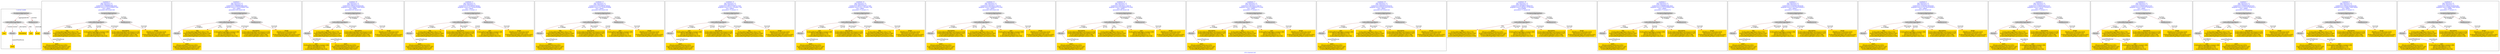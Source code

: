 digraph n0 {
fontcolor="blue"
remincross="true"
label="s16-s-hammer.xml"
subgraph cluster_0 {
label="1-correct model"
n2[style="filled",color="white",fillcolor="lightgray",label="CulturalHeritageObject1"];
n3[shape="plaintext",style="filled",fillcolor="gold",label="year"];
n4[style="filled",color="white",fillcolor="lightgray",label="Person1"];
n5[shape="plaintext",style="filled",fillcolor="gold",label="description"];
n6[shape="plaintext",style="filled",fillcolor="gold",label="title"];
n7[shape="plaintext",style="filled",fillcolor="gold",label="artist"];
n8[style="filled",color="white",fillcolor="lightgray",label="EuropeanaAggregation1"];
n9[style="filled",color="white",fillcolor="lightgray",label="WebResource1"];
n10[shape="plaintext",style="filled",fillcolor="gold",label="image"];
}
subgraph cluster_1 {
label="candidate 0\nlink coherence:1.0\nnode coherence:1.0\nconfidence:0.5289996269813833\nmapping score:0.5763332089937944\ncost:7.99945\n-precision:0.88-recall:0.88"
n12[style="filled",color="white",fillcolor="lightgray",label="CulturalHeritageObject1"];
n13[style="filled",color="white",fillcolor="lightgray",label="Person1"];
n14[style="filled",color="white",fillcolor="lightgray",label="EuropeanaAggregation1"];
n15[style="filled",color="white",fillcolor="lightgray",label="WebResource1"];
n16[shape="plaintext",style="filled",fillcolor="gold",label="artist\n[Person,nameOfThePerson,0.605]\n[CulturalHeritageObject,description,0.165]\n[Person,biographicalInformation,0.144]\n[CulturalHeritageObject,title,0.087]"];
n17[shape="plaintext",style="filled",fillcolor="gold",label="title\n[CulturalHeritageObject,title,0.376]\n[CulturalHeritageObject,description,0.345]\n[Person,biographicalInformation,0.222]\n[CulturalHeritageObject,provenance,0.058]"];
n18[shape="plaintext",style="filled",fillcolor="gold",label="year\n[CulturalHeritageObject,created,0.369]\n[Person,dateOfBirth,0.279]\n[Person,dateOfDeath,0.272]\n[CulturalHeritageObject,title,0.08]"];
n19[shape="plaintext",style="filled",fillcolor="gold",label="description\n[CulturalHeritageObject,provenance,0.476]\n[CulturalHeritageObject,description,0.197]\n[CulturalHeritageObject,title,0.169]\n[CulturalHeritageObject,extent,0.158]"];
n20[shape="plaintext",style="filled",fillcolor="gold",label="image\n[WebResource,classLink,0.819]\n[Document,classLink,0.103]\n[CulturalHeritageObject,description,0.042]\n[CulturalHeritageObject,extent,0.035]"];
}
subgraph cluster_2 {
label="candidate 1\nlink coherence:1.0\nnode coherence:1.0\nconfidence:0.5289996269813833\nmapping score:0.5763332089937944\ncost:7.99961\n-precision:0.88-recall:0.88"
n22[style="filled",color="white",fillcolor="lightgray",label="CulturalHeritageObject1"];
n23[style="filled",color="white",fillcolor="lightgray",label="Person1"];
n24[style="filled",color="white",fillcolor="lightgray",label="EuropeanaAggregation1"];
n25[style="filled",color="white",fillcolor="lightgray",label="WebResource2"];
n26[shape="plaintext",style="filled",fillcolor="gold",label="artist\n[Person,nameOfThePerson,0.605]\n[CulturalHeritageObject,description,0.165]\n[Person,biographicalInformation,0.144]\n[CulturalHeritageObject,title,0.087]"];
n27[shape="plaintext",style="filled",fillcolor="gold",label="title\n[CulturalHeritageObject,title,0.376]\n[CulturalHeritageObject,description,0.345]\n[Person,biographicalInformation,0.222]\n[CulturalHeritageObject,provenance,0.058]"];
n28[shape="plaintext",style="filled",fillcolor="gold",label="year\n[CulturalHeritageObject,created,0.369]\n[Person,dateOfBirth,0.279]\n[Person,dateOfDeath,0.272]\n[CulturalHeritageObject,title,0.08]"];
n29[shape="plaintext",style="filled",fillcolor="gold",label="description\n[CulturalHeritageObject,provenance,0.476]\n[CulturalHeritageObject,description,0.197]\n[CulturalHeritageObject,title,0.169]\n[CulturalHeritageObject,extent,0.158]"];
n30[shape="plaintext",style="filled",fillcolor="gold",label="image\n[WebResource,classLink,0.819]\n[Document,classLink,0.103]\n[CulturalHeritageObject,description,0.042]\n[CulturalHeritageObject,extent,0.035]"];
}
subgraph cluster_3 {
label="candidate 10\nlink coherence:1.0\nnode coherence:1.0\nconfidence:0.5095415426305394\nmapping score:0.5698471808768465\ncost:7.99965\n-precision:0.62-recall:0.62"
n32[style="filled",color="white",fillcolor="lightgray",label="CulturalHeritageObject1"];
n33[style="filled",color="white",fillcolor="lightgray",label="Person2"];
n34[style="filled",color="white",fillcolor="lightgray",label="EuropeanaAggregation1"];
n35[style="filled",color="white",fillcolor="lightgray",label="WebResource1"];
n36[shape="plaintext",style="filled",fillcolor="gold",label="year\n[CulturalHeritageObject,created,0.369]\n[Person,dateOfBirth,0.279]\n[Person,dateOfDeath,0.272]\n[CulturalHeritageObject,title,0.08]"];
n37[shape="plaintext",style="filled",fillcolor="gold",label="title\n[CulturalHeritageObject,title,0.376]\n[CulturalHeritageObject,description,0.345]\n[Person,biographicalInformation,0.222]\n[CulturalHeritageObject,provenance,0.058]"];
n38[shape="plaintext",style="filled",fillcolor="gold",label="artist\n[Person,nameOfThePerson,0.605]\n[CulturalHeritageObject,description,0.165]\n[Person,biographicalInformation,0.144]\n[CulturalHeritageObject,title,0.087]"];
n39[shape="plaintext",style="filled",fillcolor="gold",label="description\n[CulturalHeritageObject,provenance,0.476]\n[CulturalHeritageObject,description,0.197]\n[CulturalHeritageObject,title,0.169]\n[CulturalHeritageObject,extent,0.158]"];
n40[shape="plaintext",style="filled",fillcolor="gold",label="image\n[WebResource,classLink,0.819]\n[Document,classLink,0.103]\n[CulturalHeritageObject,description,0.042]\n[CulturalHeritageObject,extent,0.035]"];
}
subgraph cluster_4 {
label="candidate 11\nlink coherence:1.0\nnode coherence:1.0\nconfidence:0.4732249285769582\nmapping score:0.557741642858986\ncost:7.99945\n-precision:1.0-recall:1.0"
n42[style="filled",color="white",fillcolor="lightgray",label="CulturalHeritageObject1"];
n43[style="filled",color="white",fillcolor="lightgray",label="Person1"];
n44[style="filled",color="white",fillcolor="lightgray",label="EuropeanaAggregation1"];
n45[style="filled",color="white",fillcolor="lightgray",label="WebResource1"];
n46[shape="plaintext",style="filled",fillcolor="gold",label="artist\n[Person,nameOfThePerson,0.605]\n[CulturalHeritageObject,description,0.165]\n[Person,biographicalInformation,0.144]\n[CulturalHeritageObject,title,0.087]"];
n47[shape="plaintext",style="filled",fillcolor="gold",label="title\n[CulturalHeritageObject,title,0.376]\n[CulturalHeritageObject,description,0.345]\n[Person,biographicalInformation,0.222]\n[CulturalHeritageObject,provenance,0.058]"];
n48[shape="plaintext",style="filled",fillcolor="gold",label="description\n[CulturalHeritageObject,provenance,0.476]\n[CulturalHeritageObject,description,0.197]\n[CulturalHeritageObject,title,0.169]\n[CulturalHeritageObject,extent,0.158]"];
n49[shape="plaintext",style="filled",fillcolor="gold",label="year\n[CulturalHeritageObject,created,0.369]\n[Person,dateOfBirth,0.279]\n[Person,dateOfDeath,0.272]\n[CulturalHeritageObject,title,0.08]"];
n50[shape="plaintext",style="filled",fillcolor="gold",label="image\n[WebResource,classLink,0.819]\n[Document,classLink,0.103]\n[CulturalHeritageObject,description,0.042]\n[CulturalHeritageObject,extent,0.035]"];
}
subgraph cluster_5 {
label="candidate 12\nlink coherence:1.0\nnode coherence:1.0\nconfidence:0.4732249285769582\nmapping score:0.557741642858986\ncost:7.99965\n-precision:0.88-recall:0.88"
n52[style="filled",color="white",fillcolor="lightgray",label="CulturalHeritageObject1"];
n53[style="filled",color="white",fillcolor="lightgray",label="Person2"];
n54[style="filled",color="white",fillcolor="lightgray",label="EuropeanaAggregation1"];
n55[style="filled",color="white",fillcolor="lightgray",label="WebResource1"];
n56[shape="plaintext",style="filled",fillcolor="gold",label="title\n[CulturalHeritageObject,title,0.376]\n[CulturalHeritageObject,description,0.345]\n[Person,biographicalInformation,0.222]\n[CulturalHeritageObject,provenance,0.058]"];
n57[shape="plaintext",style="filled",fillcolor="gold",label="description\n[CulturalHeritageObject,provenance,0.476]\n[CulturalHeritageObject,description,0.197]\n[CulturalHeritageObject,title,0.169]\n[CulturalHeritageObject,extent,0.158]"];
n58[shape="plaintext",style="filled",fillcolor="gold",label="year\n[CulturalHeritageObject,created,0.369]\n[Person,dateOfBirth,0.279]\n[Person,dateOfDeath,0.272]\n[CulturalHeritageObject,title,0.08]"];
n59[shape="plaintext",style="filled",fillcolor="gold",label="artist\n[Person,nameOfThePerson,0.605]\n[CulturalHeritageObject,description,0.165]\n[Person,biographicalInformation,0.144]\n[CulturalHeritageObject,title,0.087]"];
n60[shape="plaintext",style="filled",fillcolor="gold",label="image\n[WebResource,classLink,0.819]\n[Document,classLink,0.103]\n[CulturalHeritageObject,description,0.042]\n[CulturalHeritageObject,extent,0.035]"];
}
subgraph cluster_6 {
label="candidate 13\nlink coherence:1.0\nnode coherence:1.0\nconfidence:0.46551575097517456\nmapping score:0.5551719169917249\ncost:7.99945\n-precision:0.75-recall:0.75"
n62[style="filled",color="white",fillcolor="lightgray",label="CulturalHeritageObject1"];
n63[style="filled",color="white",fillcolor="lightgray",label="Person1"];
n64[style="filled",color="white",fillcolor="lightgray",label="EuropeanaAggregation1"];
n65[style="filled",color="white",fillcolor="lightgray",label="WebResource1"];
n66[shape="plaintext",style="filled",fillcolor="gold",label="artist\n[Person,nameOfThePerson,0.605]\n[CulturalHeritageObject,description,0.165]\n[Person,biographicalInformation,0.144]\n[CulturalHeritageObject,title,0.087]"];
n67[shape="plaintext",style="filled",fillcolor="gold",label="year\n[CulturalHeritageObject,created,0.369]\n[Person,dateOfBirth,0.279]\n[Person,dateOfDeath,0.272]\n[CulturalHeritageObject,title,0.08]"];
n68[shape="plaintext",style="filled",fillcolor="gold",label="description\n[CulturalHeritageObject,provenance,0.476]\n[CulturalHeritageObject,description,0.197]\n[CulturalHeritageObject,title,0.169]\n[CulturalHeritageObject,extent,0.158]"];
n69[shape="plaintext",style="filled",fillcolor="gold",label="image\n[WebResource,classLink,0.819]\n[Document,classLink,0.103]\n[CulturalHeritageObject,description,0.042]\n[CulturalHeritageObject,extent,0.035]"];
n70[shape="plaintext",style="filled",fillcolor="gold",label="title\n[CulturalHeritageObject,title,0.376]\n[CulturalHeritageObject,description,0.345]\n[Person,biographicalInformation,0.222]\n[CulturalHeritageObject,provenance,0.058]"];
}
subgraph cluster_7 {
label="candidate 14\nlink coherence:1.0\nnode coherence:1.0\nconfidence:0.46551575097517456\nmapping score:0.5551719169917249\ncost:7.99961\n-precision:0.75-recall:0.75"
n72[style="filled",color="white",fillcolor="lightgray",label="CulturalHeritageObject1"];
n73[style="filled",color="white",fillcolor="lightgray",label="Person1"];
n74[style="filled",color="white",fillcolor="lightgray",label="EuropeanaAggregation1"];
n75[style="filled",color="white",fillcolor="lightgray",label="WebResource2"];
n76[shape="plaintext",style="filled",fillcolor="gold",label="artist\n[Person,nameOfThePerson,0.605]\n[CulturalHeritageObject,description,0.165]\n[Person,biographicalInformation,0.144]\n[CulturalHeritageObject,title,0.087]"];
n77[shape="plaintext",style="filled",fillcolor="gold",label="year\n[CulturalHeritageObject,created,0.369]\n[Person,dateOfBirth,0.279]\n[Person,dateOfDeath,0.272]\n[CulturalHeritageObject,title,0.08]"];
n78[shape="plaintext",style="filled",fillcolor="gold",label="description\n[CulturalHeritageObject,provenance,0.476]\n[CulturalHeritageObject,description,0.197]\n[CulturalHeritageObject,title,0.169]\n[CulturalHeritageObject,extent,0.158]"];
n79[shape="plaintext",style="filled",fillcolor="gold",label="image\n[WebResource,classLink,0.819]\n[Document,classLink,0.103]\n[CulturalHeritageObject,description,0.042]\n[CulturalHeritageObject,extent,0.035]"];
n80[shape="plaintext",style="filled",fillcolor="gold",label="title\n[CulturalHeritageObject,title,0.376]\n[CulturalHeritageObject,description,0.345]\n[Person,biographicalInformation,0.222]\n[CulturalHeritageObject,provenance,0.058]"];
}
subgraph cluster_8 {
label="candidate 15\nlink coherence:1.0\nnode coherence:1.0\nconfidence:0.465265511166578\nmapping score:0.5550885037221926\ncost:7.99945\n-precision:0.88-recall:0.88"
n82[style="filled",color="white",fillcolor="lightgray",label="CulturalHeritageObject1"];
n83[style="filled",color="white",fillcolor="lightgray",label="Person1"];
n84[style="filled",color="white",fillcolor="lightgray",label="EuropeanaAggregation1"];
n85[style="filled",color="white",fillcolor="lightgray",label="WebResource1"];
n86[shape="plaintext",style="filled",fillcolor="gold",label="description\n[CulturalHeritageObject,provenance,0.476]\n[CulturalHeritageObject,description,0.197]\n[CulturalHeritageObject,title,0.169]\n[CulturalHeritageObject,extent,0.158]"];
n87[shape="plaintext",style="filled",fillcolor="gold",label="artist\n[Person,nameOfThePerson,0.605]\n[CulturalHeritageObject,description,0.165]\n[Person,biographicalInformation,0.144]\n[CulturalHeritageObject,title,0.087]"];
n88[shape="plaintext",style="filled",fillcolor="gold",label="title\n[CulturalHeritageObject,title,0.376]\n[CulturalHeritageObject,description,0.345]\n[Person,biographicalInformation,0.222]\n[CulturalHeritageObject,provenance,0.058]"];
n89[shape="plaintext",style="filled",fillcolor="gold",label="year\n[CulturalHeritageObject,created,0.369]\n[Person,dateOfBirth,0.279]\n[Person,dateOfDeath,0.272]\n[CulturalHeritageObject,title,0.08]"];
n90[shape="plaintext",style="filled",fillcolor="gold",label="image\n[WebResource,classLink,0.819]\n[Document,classLink,0.103]\n[CulturalHeritageObject,description,0.042]\n[CulturalHeritageObject,extent,0.035]"];
}
subgraph cluster_9 {
label="candidate 16\nlink coherence:1.0\nnode coherence:1.0\nconfidence:0.465265511166578\nmapping score:0.5550885037221926\ncost:7.99961\n-precision:0.88-recall:0.88"
n92[style="filled",color="white",fillcolor="lightgray",label="CulturalHeritageObject1"];
n93[style="filled",color="white",fillcolor="lightgray",label="Person1"];
n94[style="filled",color="white",fillcolor="lightgray",label="EuropeanaAggregation1"];
n95[style="filled",color="white",fillcolor="lightgray",label="WebResource2"];
n96[shape="plaintext",style="filled",fillcolor="gold",label="description\n[CulturalHeritageObject,provenance,0.476]\n[CulturalHeritageObject,description,0.197]\n[CulturalHeritageObject,title,0.169]\n[CulturalHeritageObject,extent,0.158]"];
n97[shape="plaintext",style="filled",fillcolor="gold",label="artist\n[Person,nameOfThePerson,0.605]\n[CulturalHeritageObject,description,0.165]\n[Person,biographicalInformation,0.144]\n[CulturalHeritageObject,title,0.087]"];
n98[shape="plaintext",style="filled",fillcolor="gold",label="title\n[CulturalHeritageObject,title,0.376]\n[CulturalHeritageObject,description,0.345]\n[Person,biographicalInformation,0.222]\n[CulturalHeritageObject,provenance,0.058]"];
n99[shape="plaintext",style="filled",fillcolor="gold",label="year\n[CulturalHeritageObject,created,0.369]\n[Person,dateOfBirth,0.279]\n[Person,dateOfDeath,0.272]\n[CulturalHeritageObject,title,0.08]"];
n100[shape="plaintext",style="filled",fillcolor="gold",label="image\n[WebResource,classLink,0.819]\n[Document,classLink,0.103]\n[CulturalHeritageObject,description,0.042]\n[CulturalHeritageObject,extent,0.035]"];
}
subgraph cluster_10 {
label="candidate 17\nlink coherence:1.0\nnode coherence:1.0\nconfidence:0.465265511166578\nmapping score:0.5550885037221926\ncost:7.99965\n-precision:0.75-recall:0.75"
n102[style="filled",color="white",fillcolor="lightgray",label="CulturalHeritageObject1"];
n103[style="filled",color="white",fillcolor="lightgray",label="Person2"];
n104[style="filled",color="white",fillcolor="lightgray",label="EuropeanaAggregation1"];
n105[style="filled",color="white",fillcolor="lightgray",label="WebResource1"];
n106[shape="plaintext",style="filled",fillcolor="gold",label="description\n[CulturalHeritageObject,provenance,0.476]\n[CulturalHeritageObject,description,0.197]\n[CulturalHeritageObject,title,0.169]\n[CulturalHeritageObject,extent,0.158]"];
n107[shape="plaintext",style="filled",fillcolor="gold",label="title\n[CulturalHeritageObject,title,0.376]\n[CulturalHeritageObject,description,0.345]\n[Person,biographicalInformation,0.222]\n[CulturalHeritageObject,provenance,0.058]"];
n108[shape="plaintext",style="filled",fillcolor="gold",label="year\n[CulturalHeritageObject,created,0.369]\n[Person,dateOfBirth,0.279]\n[Person,dateOfDeath,0.272]\n[CulturalHeritageObject,title,0.08]"];
n109[shape="plaintext",style="filled",fillcolor="gold",label="artist\n[Person,nameOfThePerson,0.605]\n[CulturalHeritageObject,description,0.165]\n[Person,biographicalInformation,0.144]\n[CulturalHeritageObject,title,0.087]"];
n110[shape="plaintext",style="filled",fillcolor="gold",label="image\n[WebResource,classLink,0.819]\n[Document,classLink,0.103]\n[CulturalHeritageObject,description,0.042]\n[CulturalHeritageObject,extent,0.035]"];
}
subgraph cluster_11 {
label="candidate 18\nlink coherence:1.0\nnode coherence:1.0\nconfidence:0.4649287876504354\nmapping score:0.5549762625501451\ncost:7.99945\n-precision:0.62-recall:0.62"
n112[style="filled",color="white",fillcolor="lightgray",label="CulturalHeritageObject1"];
n113[style="filled",color="white",fillcolor="lightgray",label="Person1"];
n114[style="filled",color="white",fillcolor="lightgray",label="EuropeanaAggregation1"];
n115[style="filled",color="white",fillcolor="lightgray",label="WebResource1"];
n116[shape="plaintext",style="filled",fillcolor="gold",label="artist\n[Person,nameOfThePerson,0.605]\n[CulturalHeritageObject,description,0.165]\n[Person,biographicalInformation,0.144]\n[CulturalHeritageObject,title,0.087]"];
n117[shape="plaintext",style="filled",fillcolor="gold",label="year\n[CulturalHeritageObject,created,0.369]\n[Person,dateOfBirth,0.279]\n[Person,dateOfDeath,0.272]\n[CulturalHeritageObject,title,0.08]"];
n118[shape="plaintext",style="filled",fillcolor="gold",label="title\n[CulturalHeritageObject,title,0.376]\n[CulturalHeritageObject,description,0.345]\n[Person,biographicalInformation,0.222]\n[CulturalHeritageObject,provenance,0.058]"];
n119[shape="plaintext",style="filled",fillcolor="gold",label="description\n[CulturalHeritageObject,provenance,0.476]\n[CulturalHeritageObject,description,0.197]\n[CulturalHeritageObject,title,0.169]\n[CulturalHeritageObject,extent,0.158]"];
n120[shape="plaintext",style="filled",fillcolor="gold",label="image\n[WebResource,classLink,0.819]\n[Document,classLink,0.103]\n[CulturalHeritageObject,description,0.042]\n[CulturalHeritageObject,extent,0.035]"];
}
subgraph cluster_12 {
label="candidate 19\nlink coherence:1.0\nnode coherence:1.0\nconfidence:0.44108652738604787\nmapping score:0.5803621757953493\ncost:6.99966\n-precision:0.71-recall:0.62"
n122[style="filled",color="white",fillcolor="lightgray",label="EuropeanaAggregation1"];
n123[style="filled",color="white",fillcolor="lightgray",label="CulturalHeritageObject1"];
n124[style="filled",color="white",fillcolor="lightgray",label="WebResource1"];
n125[shape="plaintext",style="filled",fillcolor="gold",label="title\n[CulturalHeritageObject,title,0.376]\n[CulturalHeritageObject,description,0.345]\n[Person,biographicalInformation,0.222]\n[CulturalHeritageObject,provenance,0.058]"];
n126[shape="plaintext",style="filled",fillcolor="gold",label="artist\n[Person,nameOfThePerson,0.605]\n[CulturalHeritageObject,description,0.165]\n[Person,biographicalInformation,0.144]\n[CulturalHeritageObject,title,0.087]"];
n127[shape="plaintext",style="filled",fillcolor="gold",label="year\n[CulturalHeritageObject,created,0.369]\n[Person,dateOfBirth,0.279]\n[Person,dateOfDeath,0.272]\n[CulturalHeritageObject,title,0.08]"];
n128[shape="plaintext",style="filled",fillcolor="gold",label="description\n[CulturalHeritageObject,provenance,0.476]\n[CulturalHeritageObject,description,0.197]\n[CulturalHeritageObject,title,0.169]\n[CulturalHeritageObject,extent,0.158]"];
n129[shape="plaintext",style="filled",fillcolor="gold",label="image\n[WebResource,classLink,0.819]\n[Document,classLink,0.103]\n[CulturalHeritageObject,description,0.042]\n[CulturalHeritageObject,extent,0.035]"];
}
subgraph cluster_13 {
label="candidate 2\nlink coherence:1.0\nnode coherence:1.0\nconfidence:0.5289996269813833\nmapping score:0.5763332089937944\ncost:7.99965\n-precision:0.75-recall:0.75"
n131[style="filled",color="white",fillcolor="lightgray",label="CulturalHeritageObject1"];
n132[style="filled",color="white",fillcolor="lightgray",label="Person2"];
n133[style="filled",color="white",fillcolor="lightgray",label="EuropeanaAggregation1"];
n134[style="filled",color="white",fillcolor="lightgray",label="WebResource1"];
n135[shape="plaintext",style="filled",fillcolor="gold",label="title\n[CulturalHeritageObject,title,0.376]\n[CulturalHeritageObject,description,0.345]\n[Person,biographicalInformation,0.222]\n[CulturalHeritageObject,provenance,0.058]"];
n136[shape="plaintext",style="filled",fillcolor="gold",label="year\n[CulturalHeritageObject,created,0.369]\n[Person,dateOfBirth,0.279]\n[Person,dateOfDeath,0.272]\n[CulturalHeritageObject,title,0.08]"];
n137[shape="plaintext",style="filled",fillcolor="gold",label="artist\n[Person,nameOfThePerson,0.605]\n[CulturalHeritageObject,description,0.165]\n[Person,biographicalInformation,0.144]\n[CulturalHeritageObject,title,0.087]"];
n138[shape="plaintext",style="filled",fillcolor="gold",label="description\n[CulturalHeritageObject,provenance,0.476]\n[CulturalHeritageObject,description,0.197]\n[CulturalHeritageObject,title,0.169]\n[CulturalHeritageObject,extent,0.158]"];
n139[shape="plaintext",style="filled",fillcolor="gold",label="image\n[WebResource,classLink,0.819]\n[Document,classLink,0.103]\n[CulturalHeritageObject,description,0.042]\n[CulturalHeritageObject,extent,0.035]"];
}
subgraph cluster_14 {
label="candidate 3\nlink coherence:1.0\nnode coherence:1.0\nconfidence:0.5228295076934438\nmapping score:0.5742765025644813\ncost:7.99945\n-precision:0.75-recall:0.75"
n141[style="filled",color="white",fillcolor="lightgray",label="CulturalHeritageObject1"];
n142[style="filled",color="white",fillcolor="lightgray",label="Person1"];
n143[style="filled",color="white",fillcolor="lightgray",label="EuropeanaAggregation1"];
n144[style="filled",color="white",fillcolor="lightgray",label="WebResource1"];
n145[shape="plaintext",style="filled",fillcolor="gold",label="artist\n[Person,nameOfThePerson,0.605]\n[CulturalHeritageObject,description,0.165]\n[Person,biographicalInformation,0.144]\n[CulturalHeritageObject,title,0.087]"];
n146[shape="plaintext",style="filled",fillcolor="gold",label="title\n[CulturalHeritageObject,title,0.376]\n[CulturalHeritageObject,description,0.345]\n[Person,biographicalInformation,0.222]\n[CulturalHeritageObject,provenance,0.058]"];
n147[shape="plaintext",style="filled",fillcolor="gold",label="year\n[CulturalHeritageObject,created,0.369]\n[Person,dateOfBirth,0.279]\n[Person,dateOfDeath,0.272]\n[CulturalHeritageObject,title,0.08]"];
n148[shape="plaintext",style="filled",fillcolor="gold",label="description\n[CulturalHeritageObject,provenance,0.476]\n[CulturalHeritageObject,description,0.197]\n[CulturalHeritageObject,title,0.169]\n[CulturalHeritageObject,extent,0.158]"];
n149[shape="plaintext",style="filled",fillcolor="gold",label="image\n[WebResource,classLink,0.819]\n[Document,classLink,0.103]\n[CulturalHeritageObject,description,0.042]\n[CulturalHeritageObject,extent,0.035]"];
}
subgraph cluster_15 {
label="candidate 4\nlink coherence:1.0\nnode coherence:1.0\nconfidence:0.5228295076934438\nmapping score:0.5742765025644813\ncost:7.99965\n-precision:0.62-recall:0.62"
n151[style="filled",color="white",fillcolor="lightgray",label="CulturalHeritageObject1"];
n152[style="filled",color="white",fillcolor="lightgray",label="Person2"];
n153[style="filled",color="white",fillcolor="lightgray",label="EuropeanaAggregation1"];
n154[style="filled",color="white",fillcolor="lightgray",label="WebResource1"];
n155[shape="plaintext",style="filled",fillcolor="gold",label="title\n[CulturalHeritageObject,title,0.376]\n[CulturalHeritageObject,description,0.345]\n[Person,biographicalInformation,0.222]\n[CulturalHeritageObject,provenance,0.058]"];
n156[shape="plaintext",style="filled",fillcolor="gold",label="year\n[CulturalHeritageObject,created,0.369]\n[Person,dateOfBirth,0.279]\n[Person,dateOfDeath,0.272]\n[CulturalHeritageObject,title,0.08]"];
n157[shape="plaintext",style="filled",fillcolor="gold",label="artist\n[Person,nameOfThePerson,0.605]\n[CulturalHeritageObject,description,0.165]\n[Person,biographicalInformation,0.144]\n[CulturalHeritageObject,title,0.087]"];
n158[shape="plaintext",style="filled",fillcolor="gold",label="description\n[CulturalHeritageObject,provenance,0.476]\n[CulturalHeritageObject,description,0.197]\n[CulturalHeritageObject,title,0.169]\n[CulturalHeritageObject,extent,0.158]"];
n159[shape="plaintext",style="filled",fillcolor="gold",label="image\n[WebResource,classLink,0.819]\n[Document,classLink,0.103]\n[CulturalHeritageObject,description,0.042]\n[CulturalHeritageObject,extent,0.035]"];
}
subgraph cluster_16 {
label="candidate 5\nlink coherence:1.0\nnode coherence:1.0\nconfidence:0.5109563286187419\nmapping score:0.5703187762062473\ncost:7.99945\n-precision:0.75-recall:0.75"
n161[style="filled",color="white",fillcolor="lightgray",label="CulturalHeritageObject1"];
n162[style="filled",color="white",fillcolor="lightgray",label="Person1"];
n163[style="filled",color="white",fillcolor="lightgray",label="EuropeanaAggregation1"];
n164[style="filled",color="white",fillcolor="lightgray",label="WebResource1"];
n165[shape="plaintext",style="filled",fillcolor="gold",label="artist\n[Person,nameOfThePerson,0.605]\n[CulturalHeritageObject,description,0.165]\n[Person,biographicalInformation,0.144]\n[CulturalHeritageObject,title,0.087]"];
n166[shape="plaintext",style="filled",fillcolor="gold",label="title\n[CulturalHeritageObject,title,0.376]\n[CulturalHeritageObject,description,0.345]\n[Person,biographicalInformation,0.222]\n[CulturalHeritageObject,provenance,0.058]"];
n167[shape="plaintext",style="filled",fillcolor="gold",label="year\n[CulturalHeritageObject,created,0.369]\n[Person,dateOfBirth,0.279]\n[Person,dateOfDeath,0.272]\n[CulturalHeritageObject,title,0.08]"];
n168[shape="plaintext",style="filled",fillcolor="gold",label="description\n[CulturalHeritageObject,provenance,0.476]\n[CulturalHeritageObject,description,0.197]\n[CulturalHeritageObject,title,0.169]\n[CulturalHeritageObject,extent,0.158]"];
n169[shape="plaintext",style="filled",fillcolor="gold",label="image\n[WebResource,classLink,0.819]\n[Document,classLink,0.103]\n[CulturalHeritageObject,description,0.042]\n[CulturalHeritageObject,extent,0.035]"];
}
subgraph cluster_17 {
label="candidate 6\nlink coherence:1.0\nnode coherence:1.0\nconfidence:0.5109563286187419\nmapping score:0.5703187762062473\ncost:7.99961\n-precision:0.75-recall:0.75"
n171[style="filled",color="white",fillcolor="lightgray",label="CulturalHeritageObject1"];
n172[style="filled",color="white",fillcolor="lightgray",label="Person1"];
n173[style="filled",color="white",fillcolor="lightgray",label="EuropeanaAggregation1"];
n174[style="filled",color="white",fillcolor="lightgray",label="WebResource2"];
n175[shape="plaintext",style="filled",fillcolor="gold",label="artist\n[Person,nameOfThePerson,0.605]\n[CulturalHeritageObject,description,0.165]\n[Person,biographicalInformation,0.144]\n[CulturalHeritageObject,title,0.087]"];
n176[shape="plaintext",style="filled",fillcolor="gold",label="title\n[CulturalHeritageObject,title,0.376]\n[CulturalHeritageObject,description,0.345]\n[Person,biographicalInformation,0.222]\n[CulturalHeritageObject,provenance,0.058]"];
n177[shape="plaintext",style="filled",fillcolor="gold",label="year\n[CulturalHeritageObject,created,0.369]\n[Person,dateOfBirth,0.279]\n[Person,dateOfDeath,0.272]\n[CulturalHeritageObject,title,0.08]"];
n178[shape="plaintext",style="filled",fillcolor="gold",label="description\n[CulturalHeritageObject,provenance,0.476]\n[CulturalHeritageObject,description,0.197]\n[CulturalHeritageObject,title,0.169]\n[CulturalHeritageObject,extent,0.158]"];
n179[shape="plaintext",style="filled",fillcolor="gold",label="image\n[WebResource,classLink,0.819]\n[Document,classLink,0.103]\n[CulturalHeritageObject,description,0.042]\n[CulturalHeritageObject,extent,0.035]"];
}
subgraph cluster_18 {
label="candidate 7\nlink coherence:1.0\nnode coherence:1.0\nconfidence:0.5109563286187419\nmapping score:0.5703187762062473\ncost:7.99965\n-precision:0.62-recall:0.62"
n181[style="filled",color="white",fillcolor="lightgray",label="CulturalHeritageObject1"];
n182[style="filled",color="white",fillcolor="lightgray",label="Person2"];
n183[style="filled",color="white",fillcolor="lightgray",label="EuropeanaAggregation1"];
n184[style="filled",color="white",fillcolor="lightgray",label="WebResource1"];
n185[shape="plaintext",style="filled",fillcolor="gold",label="title\n[CulturalHeritageObject,title,0.376]\n[CulturalHeritageObject,description,0.345]\n[Person,biographicalInformation,0.222]\n[CulturalHeritageObject,provenance,0.058]"];
n186[shape="plaintext",style="filled",fillcolor="gold",label="year\n[CulturalHeritageObject,created,0.369]\n[Person,dateOfBirth,0.279]\n[Person,dateOfDeath,0.272]\n[CulturalHeritageObject,title,0.08]"];
n187[shape="plaintext",style="filled",fillcolor="gold",label="artist\n[Person,nameOfThePerson,0.605]\n[CulturalHeritageObject,description,0.165]\n[Person,biographicalInformation,0.144]\n[CulturalHeritageObject,title,0.087]"];
n188[shape="plaintext",style="filled",fillcolor="gold",label="description\n[CulturalHeritageObject,provenance,0.476]\n[CulturalHeritageObject,description,0.197]\n[CulturalHeritageObject,title,0.169]\n[CulturalHeritageObject,extent,0.158]"];
n189[shape="plaintext",style="filled",fillcolor="gold",label="image\n[WebResource,classLink,0.819]\n[Document,classLink,0.103]\n[CulturalHeritageObject,description,0.042]\n[CulturalHeritageObject,extent,0.035]"];
}
subgraph cluster_19 {
label="candidate 8\nlink coherence:1.0\nnode coherence:1.0\nconfidence:0.5095415426305394\nmapping score:0.5698471808768465\ncost:7.99945\n-precision:0.75-recall:0.75"
n191[style="filled",color="white",fillcolor="lightgray",label="CulturalHeritageObject1"];
n192[style="filled",color="white",fillcolor="lightgray",label="Person1"];
n193[style="filled",color="white",fillcolor="lightgray",label="EuropeanaAggregation1"];
n194[style="filled",color="white",fillcolor="lightgray",label="WebResource1"];
n195[shape="plaintext",style="filled",fillcolor="gold",label="artist\n[Person,nameOfThePerson,0.605]\n[CulturalHeritageObject,description,0.165]\n[Person,biographicalInformation,0.144]\n[CulturalHeritageObject,title,0.087]"];
n196[shape="plaintext",style="filled",fillcolor="gold",label="title\n[CulturalHeritageObject,title,0.376]\n[CulturalHeritageObject,description,0.345]\n[Person,biographicalInformation,0.222]\n[CulturalHeritageObject,provenance,0.058]"];
n197[shape="plaintext",style="filled",fillcolor="gold",label="year\n[CulturalHeritageObject,created,0.369]\n[Person,dateOfBirth,0.279]\n[Person,dateOfDeath,0.272]\n[CulturalHeritageObject,title,0.08]"];
n198[shape="plaintext",style="filled",fillcolor="gold",label="description\n[CulturalHeritageObject,provenance,0.476]\n[CulturalHeritageObject,description,0.197]\n[CulturalHeritageObject,title,0.169]\n[CulturalHeritageObject,extent,0.158]"];
n199[shape="plaintext",style="filled",fillcolor="gold",label="image\n[WebResource,classLink,0.819]\n[Document,classLink,0.103]\n[CulturalHeritageObject,description,0.042]\n[CulturalHeritageObject,extent,0.035]"];
}
subgraph cluster_20 {
label="candidate 9\nlink coherence:1.0\nnode coherence:1.0\nconfidence:0.5095415426305394\nmapping score:0.5698471808768465\ncost:7.99961\n-precision:0.75-recall:0.75"
n201[style="filled",color="white",fillcolor="lightgray",label="CulturalHeritageObject1"];
n202[style="filled",color="white",fillcolor="lightgray",label="Person1"];
n203[style="filled",color="white",fillcolor="lightgray",label="EuropeanaAggregation1"];
n204[style="filled",color="white",fillcolor="lightgray",label="WebResource2"];
n205[shape="plaintext",style="filled",fillcolor="gold",label="artist\n[Person,nameOfThePerson,0.605]\n[CulturalHeritageObject,description,0.165]\n[Person,biographicalInformation,0.144]\n[CulturalHeritageObject,title,0.087]"];
n206[shape="plaintext",style="filled",fillcolor="gold",label="title\n[CulturalHeritageObject,title,0.376]\n[CulturalHeritageObject,description,0.345]\n[Person,biographicalInformation,0.222]\n[CulturalHeritageObject,provenance,0.058]"];
n207[shape="plaintext",style="filled",fillcolor="gold",label="year\n[CulturalHeritageObject,created,0.369]\n[Person,dateOfBirth,0.279]\n[Person,dateOfDeath,0.272]\n[CulturalHeritageObject,title,0.08]"];
n208[shape="plaintext",style="filled",fillcolor="gold",label="description\n[CulturalHeritageObject,provenance,0.476]\n[CulturalHeritageObject,description,0.197]\n[CulturalHeritageObject,title,0.169]\n[CulturalHeritageObject,extent,0.158]"];
n209[shape="plaintext",style="filled",fillcolor="gold",label="image\n[WebResource,classLink,0.819]\n[Document,classLink,0.103]\n[CulturalHeritageObject,description,0.042]\n[CulturalHeritageObject,extent,0.035]"];
}
n2 -> n3[color="brown",fontcolor="black",label="created"]
n2 -> n4[color="brown",fontcolor="black",label="creator"]
n2 -> n5[color="brown",fontcolor="black",label="description"]
n2 -> n6[color="brown",fontcolor="black",label="title"]
n4 -> n7[color="brown",fontcolor="black",label="nameOfThePerson"]
n8 -> n2[color="brown",fontcolor="black",label="aggregatedCHO"]
n8 -> n9[color="brown",fontcolor="black",label="hasView"]
n9 -> n10[color="brown",fontcolor="black",label="classLink"]
n12 -> n13[color="brown",fontcolor="black",label="creator\nw=0.99979"]
n14 -> n12[color="brown",fontcolor="black",label="aggregatedCHO\nw=0.99983"]
n14 -> n15[color="brown",fontcolor="black",label="hasView\nw=0.99983"]
n13 -> n16[color="brown",fontcolor="black",label="nameOfThePerson\nw=1.0"]
n12 -> n17[color="brown",fontcolor="black",label="title\nw=1.0"]
n12 -> n18[color="brown",fontcolor="black",label="created\nw=1.0"]
n12 -> n19[color="brown",fontcolor="black",label="provenance\nw=1.0"]
n15 -> n20[color="brown",fontcolor="black",label="classLink\nw=1.0"]
n22 -> n23[color="brown",fontcolor="black",label="creator\nw=0.99979"]
n24 -> n22[color="brown",fontcolor="black",label="aggregatedCHO\nw=0.99983"]
n24 -> n25[color="brown",fontcolor="black",label="hasView\nw=0.99999"]
n23 -> n26[color="brown",fontcolor="black",label="nameOfThePerson\nw=1.0"]
n22 -> n27[color="brown",fontcolor="black",label="title\nw=1.0"]
n22 -> n28[color="brown",fontcolor="black",label="created\nw=1.0"]
n22 -> n29[color="brown",fontcolor="black",label="provenance\nw=1.0"]
n25 -> n30[color="brown",fontcolor="black",label="classLink\nw=1.0"]
n32 -> n33[color="brown",fontcolor="black",label="sitter\nw=0.99999"]
n34 -> n32[color="brown",fontcolor="black",label="aggregatedCHO\nw=0.99983"]
n34 -> n35[color="brown",fontcolor="black",label="hasView\nw=0.99983"]
n33 -> n36[color="brown",fontcolor="black",label="dateOfDeath\nw=1.0"]
n32 -> n37[color="brown",fontcolor="black",label="title\nw=1.0"]
n33 -> n38[color="brown",fontcolor="black",label="nameOfThePerson\nw=1.0"]
n32 -> n39[color="brown",fontcolor="black",label="provenance\nw=1.0"]
n35 -> n40[color="brown",fontcolor="black",label="classLink\nw=1.0"]
n42 -> n43[color="brown",fontcolor="black",label="creator\nw=0.99979"]
n44 -> n42[color="brown",fontcolor="black",label="aggregatedCHO\nw=0.99983"]
n44 -> n45[color="brown",fontcolor="black",label="hasView\nw=0.99983"]
n43 -> n46[color="brown",fontcolor="black",label="nameOfThePerson\nw=1.0"]
n42 -> n47[color="brown",fontcolor="black",label="title\nw=1.0"]
n42 -> n48[color="brown",fontcolor="black",label="description\nw=1.0"]
n42 -> n49[color="brown",fontcolor="black",label="created\nw=1.0"]
n45 -> n50[color="brown",fontcolor="black",label="classLink\nw=1.0"]
n52 -> n53[color="brown",fontcolor="black",label="sitter\nw=0.99999"]
n54 -> n52[color="brown",fontcolor="black",label="aggregatedCHO\nw=0.99983"]
n54 -> n55[color="brown",fontcolor="black",label="hasView\nw=0.99983"]
n52 -> n56[color="brown",fontcolor="black",label="title\nw=1.0"]
n52 -> n57[color="brown",fontcolor="black",label="description\nw=1.0"]
n52 -> n58[color="brown",fontcolor="black",label="created\nw=1.0"]
n53 -> n59[color="brown",fontcolor="black",label="nameOfThePerson\nw=1.0"]
n55 -> n60[color="brown",fontcolor="black",label="classLink\nw=1.0"]
n62 -> n63[color="brown",fontcolor="black",label="creator\nw=0.99979"]
n64 -> n62[color="brown",fontcolor="black",label="aggregatedCHO\nw=0.99983"]
n64 -> n65[color="brown",fontcolor="black",label="hasView\nw=0.99983"]
n63 -> n66[color="brown",fontcolor="black",label="nameOfThePerson\nw=1.0"]
n62 -> n67[color="brown",fontcolor="black",label="created\nw=1.0"]
n62 -> n68[color="brown",fontcolor="black",label="provenance\nw=1.0"]
n65 -> n69[color="brown",fontcolor="black",label="classLink\nw=1.0"]
n62 -> n70[color="brown",fontcolor="black",label="provenance\nw=1.0"]
n72 -> n73[color="brown",fontcolor="black",label="creator\nw=0.99979"]
n74 -> n72[color="brown",fontcolor="black",label="aggregatedCHO\nw=0.99983"]
n74 -> n75[color="brown",fontcolor="black",label="hasView\nw=0.99999"]
n73 -> n76[color="brown",fontcolor="black",label="nameOfThePerson\nw=1.0"]
n72 -> n77[color="brown",fontcolor="black",label="created\nw=1.0"]
n72 -> n78[color="brown",fontcolor="black",label="provenance\nw=1.0"]
n75 -> n79[color="brown",fontcolor="black",label="classLink\nw=1.0"]
n72 -> n80[color="brown",fontcolor="black",label="provenance\nw=1.0"]
n82 -> n83[color="brown",fontcolor="black",label="creator\nw=0.99979"]
n84 -> n82[color="brown",fontcolor="black",label="aggregatedCHO\nw=0.99983"]
n84 -> n85[color="brown",fontcolor="black",label="hasView\nw=0.99983"]
n82 -> n86[color="brown",fontcolor="black",label="extent\nw=1.0"]
n83 -> n87[color="brown",fontcolor="black",label="nameOfThePerson\nw=1.0"]
n82 -> n88[color="brown",fontcolor="black",label="title\nw=1.0"]
n82 -> n89[color="brown",fontcolor="black",label="created\nw=1.0"]
n85 -> n90[color="brown",fontcolor="black",label="classLink\nw=1.0"]
n92 -> n93[color="brown",fontcolor="black",label="creator\nw=0.99979"]
n94 -> n92[color="brown",fontcolor="black",label="aggregatedCHO\nw=0.99983"]
n94 -> n95[color="brown",fontcolor="black",label="hasView\nw=0.99999"]
n92 -> n96[color="brown",fontcolor="black",label="extent\nw=1.0"]
n93 -> n97[color="brown",fontcolor="black",label="nameOfThePerson\nw=1.0"]
n92 -> n98[color="brown",fontcolor="black",label="title\nw=1.0"]
n92 -> n99[color="brown",fontcolor="black",label="created\nw=1.0"]
n95 -> n100[color="brown",fontcolor="black",label="classLink\nw=1.0"]
n102 -> n103[color="brown",fontcolor="black",label="sitter\nw=0.99999"]
n104 -> n102[color="brown",fontcolor="black",label="aggregatedCHO\nw=0.99983"]
n104 -> n105[color="brown",fontcolor="black",label="hasView\nw=0.99983"]
n102 -> n106[color="brown",fontcolor="black",label="extent\nw=1.0"]
n102 -> n107[color="brown",fontcolor="black",label="title\nw=1.0"]
n102 -> n108[color="brown",fontcolor="black",label="created\nw=1.0"]
n103 -> n109[color="brown",fontcolor="black",label="nameOfThePerson\nw=1.0"]
n105 -> n110[color="brown",fontcolor="black",label="classLink\nw=1.0"]
n112 -> n113[color="brown",fontcolor="black",label="creator\nw=0.99979"]
n114 -> n112[color="brown",fontcolor="black",label="aggregatedCHO\nw=0.99983"]
n114 -> n115[color="brown",fontcolor="black",label="hasView\nw=0.99983"]
n113 -> n116[color="brown",fontcolor="black",label="nameOfThePerson\nw=1.0"]
n112 -> n117[color="brown",fontcolor="black",label="title\nw=1.0"]
n112 -> n118[color="brown",fontcolor="black",label="description\nw=1.0"]
n112 -> n119[color="brown",fontcolor="black",label="provenance\nw=1.0"]
n115 -> n120[color="brown",fontcolor="black",label="classLink\nw=1.0"]
n122 -> n123[color="brown",fontcolor="black",label="aggregatedCHO\nw=0.99983"]
n122 -> n124[color="brown",fontcolor="black",label="hasView\nw=0.99983"]
n123 -> n125[color="brown",fontcolor="black",label="title\nw=1.0"]
n123 -> n126[color="brown",fontcolor="black",label="description\nw=1.0"]
n123 -> n127[color="brown",fontcolor="black",label="created\nw=1.0"]
n123 -> n128[color="brown",fontcolor="black",label="provenance\nw=1.0"]
n124 -> n129[color="brown",fontcolor="black",label="classLink\nw=1.0"]
n131 -> n132[color="brown",fontcolor="black",label="sitter\nw=0.99999"]
n133 -> n131[color="brown",fontcolor="black",label="aggregatedCHO\nw=0.99983"]
n133 -> n134[color="brown",fontcolor="black",label="hasView\nw=0.99983"]
n131 -> n135[color="brown",fontcolor="black",label="title\nw=1.0"]
n131 -> n136[color="brown",fontcolor="black",label="created\nw=1.0"]
n132 -> n137[color="brown",fontcolor="black",label="nameOfThePerson\nw=1.0"]
n131 -> n138[color="brown",fontcolor="black",label="provenance\nw=1.0"]
n134 -> n139[color="brown",fontcolor="black",label="classLink\nw=1.0"]
n141 -> n142[color="brown",fontcolor="black",label="creator\nw=0.99979"]
n143 -> n141[color="brown",fontcolor="black",label="aggregatedCHO\nw=0.99983"]
n143 -> n144[color="brown",fontcolor="black",label="hasView\nw=0.99983"]
n142 -> n145[color="brown",fontcolor="black",label="nameOfThePerson\nw=1.0"]
n141 -> n146[color="brown",fontcolor="black",label="description\nw=1.0"]
n141 -> n147[color="brown",fontcolor="black",label="created\nw=1.0"]
n141 -> n148[color="brown",fontcolor="black",label="provenance\nw=1.0"]
n144 -> n149[color="brown",fontcolor="black",label="classLink\nw=1.0"]
n151 -> n152[color="brown",fontcolor="black",label="sitter\nw=0.99999"]
n153 -> n151[color="brown",fontcolor="black",label="aggregatedCHO\nw=0.99983"]
n153 -> n154[color="brown",fontcolor="black",label="hasView\nw=0.99983"]
n151 -> n155[color="brown",fontcolor="black",label="description\nw=1.0"]
n151 -> n156[color="brown",fontcolor="black",label="created\nw=1.0"]
n152 -> n157[color="brown",fontcolor="black",label="nameOfThePerson\nw=1.0"]
n151 -> n158[color="brown",fontcolor="black",label="provenance\nw=1.0"]
n154 -> n159[color="brown",fontcolor="black",label="classLink\nw=1.0"]
n161 -> n162[color="brown",fontcolor="black",label="creator\nw=0.99979"]
n163 -> n161[color="brown",fontcolor="black",label="aggregatedCHO\nw=0.99983"]
n163 -> n164[color="brown",fontcolor="black",label="hasView\nw=0.99983"]
n162 -> n165[color="brown",fontcolor="black",label="nameOfThePerson\nw=1.0"]
n161 -> n166[color="brown",fontcolor="black",label="title\nw=1.0"]
n162 -> n167[color="brown",fontcolor="black",label="dateOfBirth\nw=1.0"]
n161 -> n168[color="brown",fontcolor="black",label="provenance\nw=1.0"]
n164 -> n169[color="brown",fontcolor="black",label="classLink\nw=1.0"]
n171 -> n172[color="brown",fontcolor="black",label="creator\nw=0.99979"]
n173 -> n171[color="brown",fontcolor="black",label="aggregatedCHO\nw=0.99983"]
n173 -> n174[color="brown",fontcolor="black",label="hasView\nw=0.99999"]
n172 -> n175[color="brown",fontcolor="black",label="nameOfThePerson\nw=1.0"]
n171 -> n176[color="brown",fontcolor="black",label="title\nw=1.0"]
n172 -> n177[color="brown",fontcolor="black",label="dateOfBirth\nw=1.0"]
n171 -> n178[color="brown",fontcolor="black",label="provenance\nw=1.0"]
n174 -> n179[color="brown",fontcolor="black",label="classLink\nw=1.0"]
n181 -> n182[color="brown",fontcolor="black",label="sitter\nw=0.99999"]
n183 -> n181[color="brown",fontcolor="black",label="aggregatedCHO\nw=0.99983"]
n183 -> n184[color="brown",fontcolor="black",label="hasView\nw=0.99983"]
n181 -> n185[color="brown",fontcolor="black",label="title\nw=1.0"]
n182 -> n186[color="brown",fontcolor="black",label="dateOfBirth\nw=1.0"]
n182 -> n187[color="brown",fontcolor="black",label="nameOfThePerson\nw=1.0"]
n181 -> n188[color="brown",fontcolor="black",label="provenance\nw=1.0"]
n184 -> n189[color="brown",fontcolor="black",label="classLink\nw=1.0"]
n191 -> n192[color="brown",fontcolor="black",label="creator\nw=0.99979"]
n193 -> n191[color="brown",fontcolor="black",label="aggregatedCHO\nw=0.99983"]
n193 -> n194[color="brown",fontcolor="black",label="hasView\nw=0.99983"]
n192 -> n195[color="brown",fontcolor="black",label="nameOfThePerson\nw=1.0"]
n191 -> n196[color="brown",fontcolor="black",label="title\nw=1.0"]
n192 -> n197[color="brown",fontcolor="black",label="dateOfDeath\nw=1.0"]
n191 -> n198[color="brown",fontcolor="black",label="provenance\nw=1.0"]
n194 -> n199[color="brown",fontcolor="black",label="classLink\nw=1.0"]
n201 -> n202[color="brown",fontcolor="black",label="creator\nw=0.99979"]
n203 -> n201[color="brown",fontcolor="black",label="aggregatedCHO\nw=0.99983"]
n203 -> n204[color="brown",fontcolor="black",label="hasView\nw=0.99999"]
n202 -> n205[color="brown",fontcolor="black",label="nameOfThePerson\nw=1.0"]
n201 -> n206[color="brown",fontcolor="black",label="title\nw=1.0"]
n202 -> n207[color="brown",fontcolor="black",label="dateOfDeath\nw=1.0"]
n201 -> n208[color="brown",fontcolor="black",label="provenance\nw=1.0"]
n204 -> n209[color="brown",fontcolor="black",label="classLink\nw=1.0"]
}
